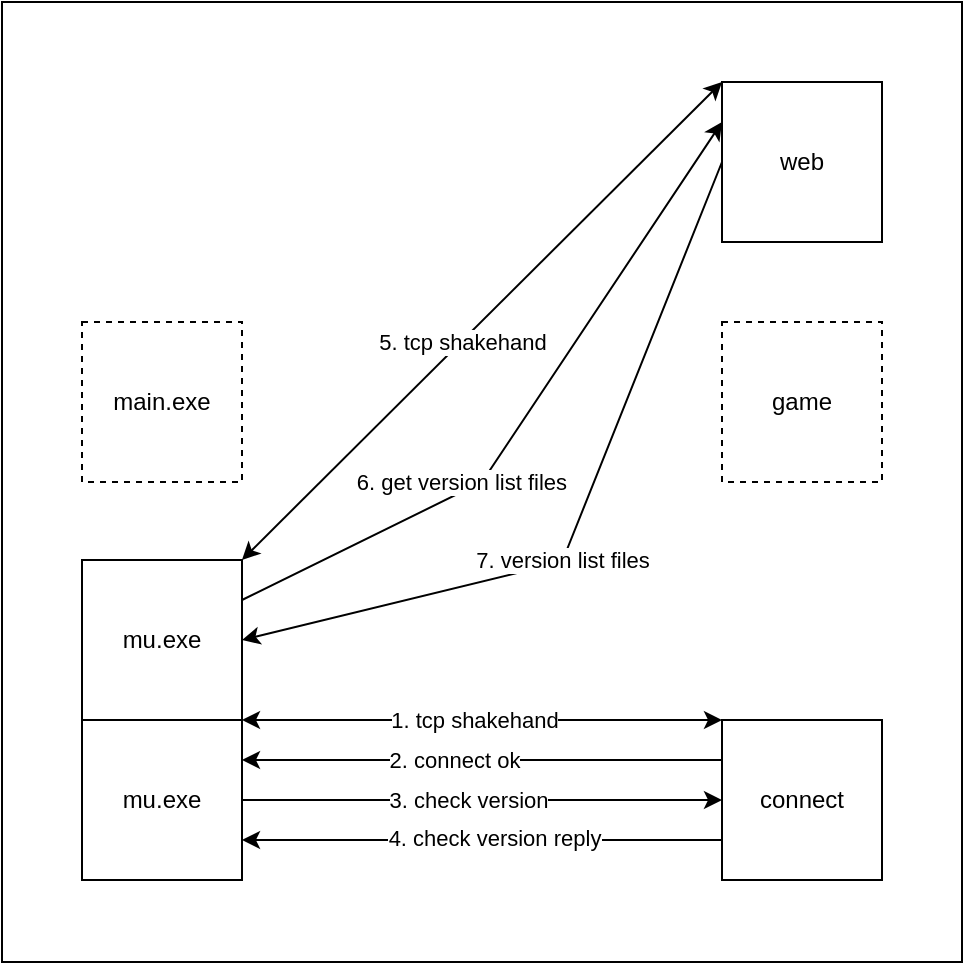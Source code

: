 <mxfile version="27.1.6">
  <diagram name="Page-1" id="WITtfnAgPVDHNS4GOBQX">
    <mxGraphModel dx="946" dy="618" grid="1" gridSize="10" guides="1" tooltips="1" connect="1" arrows="1" fold="1" page="1" pageScale="1" pageWidth="1169" pageHeight="827" math="0" shadow="0">
      <root>
        <mxCell id="0" />
        <mxCell id="1" parent="0" />
        <mxCell id="JrDaC00FrmPBsRdlhlgr-1" value="" style="rounded=0;whiteSpace=wrap;html=1;" vertex="1" parent="1">
          <mxGeometry x="320" y="120" width="480" height="480" as="geometry" />
        </mxCell>
        <mxCell id="PozmXMXPJ5b0qZ2kiajs-4" value="game" style="rounded=0;whiteSpace=wrap;html=1;dashed=1;" parent="1" vertex="1">
          <mxGeometry x="680" y="280" width="80" height="80" as="geometry" />
        </mxCell>
        <mxCell id="PozmXMXPJ5b0qZ2kiajs-5" value="" style="endArrow=classic;html=1;rounded=0;exitX=1;exitY=0.5;exitDx=0;exitDy=0;entryX=0;entryY=0.5;entryDx=0;entryDy=0;" parent="1" source="PozmXMXPJ5b0qZ2kiajs-14" target="PozmXMXPJ5b0qZ2kiajs-15" edge="1">
          <mxGeometry width="50" height="50" relative="1" as="geometry">
            <mxPoint x="330" y="358.5" as="sourcePoint" />
            <mxPoint x="620.5" y="359" as="targetPoint" />
          </mxGeometry>
        </mxCell>
        <mxCell id="PozmXMXPJ5b0qZ2kiajs-8" value="3. check version" style="edgeLabel;html=1;align=center;verticalAlign=middle;resizable=0;points=[];" parent="PozmXMXPJ5b0qZ2kiajs-5" vertex="1" connectable="0">
          <mxGeometry x="-0.192" y="3" relative="1" as="geometry">
            <mxPoint x="16" y="3" as="offset" />
          </mxGeometry>
        </mxCell>
        <mxCell id="PozmXMXPJ5b0qZ2kiajs-6" value="" style="endArrow=classic;startArrow=classic;html=1;rounded=0;exitX=1;exitY=0;exitDx=0;exitDy=0;entryX=0;entryY=0;entryDx=0;entryDy=0;" parent="1" source="PozmXMXPJ5b0qZ2kiajs-14" target="PozmXMXPJ5b0qZ2kiajs-15" edge="1">
          <mxGeometry width="50" height="50" relative="1" as="geometry">
            <mxPoint x="320" y="389" as="sourcePoint" />
            <mxPoint x="640" y="389" as="targetPoint" />
          </mxGeometry>
        </mxCell>
        <mxCell id="PozmXMXPJ5b0qZ2kiajs-7" value="1. tcp shakehand" style="edgeLabel;html=1;align=center;verticalAlign=middle;resizable=0;points=[];" parent="PozmXMXPJ5b0qZ2kiajs-6" vertex="1" connectable="0">
          <mxGeometry x="-0.092" y="-1" relative="1" as="geometry">
            <mxPoint x="7" y="-1" as="offset" />
          </mxGeometry>
        </mxCell>
        <mxCell id="PozmXMXPJ5b0qZ2kiajs-11" value="" style="endArrow=classic;html=1;rounded=0;entryX=1;entryY=0.25;entryDx=0;entryDy=0;exitX=0;exitY=0.25;exitDx=0;exitDy=0;" parent="1" source="PozmXMXPJ5b0qZ2kiajs-15" target="PozmXMXPJ5b0qZ2kiajs-14" edge="1">
          <mxGeometry width="50" height="50" relative="1" as="geometry">
            <mxPoint x="750" y="489" as="sourcePoint" />
            <mxPoint x="450" y="489" as="targetPoint" />
          </mxGeometry>
        </mxCell>
        <mxCell id="PozmXMXPJ5b0qZ2kiajs-12" value="2. connect ok" style="edgeLabel;html=1;align=center;verticalAlign=middle;resizable=0;points=[];" parent="PozmXMXPJ5b0qZ2kiajs-11" vertex="1" connectable="0">
          <mxGeometry x="-0.255" y="1" relative="1" as="geometry">
            <mxPoint x="-45" y="-1" as="offset" />
          </mxGeometry>
        </mxCell>
        <mxCell id="PozmXMXPJ5b0qZ2kiajs-14" value="mu.exe" style="rounded=0;whiteSpace=wrap;html=1;" parent="1" vertex="1">
          <mxGeometry x="360" y="479" width="80" height="80" as="geometry" />
        </mxCell>
        <mxCell id="PozmXMXPJ5b0qZ2kiajs-15" value="connect" style="rounded=0;whiteSpace=wrap;html=1;" parent="1" vertex="1">
          <mxGeometry x="680" y="479" width="80" height="80" as="geometry" />
        </mxCell>
        <mxCell id="PozmXMXPJ5b0qZ2kiajs-18" value="" style="endArrow=classic;html=1;rounded=0;entryX=1;entryY=0.75;entryDx=0;entryDy=0;exitX=0;exitY=0.75;exitDx=0;exitDy=0;" parent="1" source="PozmXMXPJ5b0qZ2kiajs-15" target="PozmXMXPJ5b0qZ2kiajs-14" edge="1">
          <mxGeometry width="50" height="50" relative="1" as="geometry">
            <mxPoint x="700" y="579" as="sourcePoint" />
            <mxPoint x="460" y="579" as="targetPoint" />
          </mxGeometry>
        </mxCell>
        <mxCell id="PozmXMXPJ5b0qZ2kiajs-19" value="4. check version reply" style="edgeLabel;html=1;align=center;verticalAlign=middle;resizable=0;points=[];" parent="PozmXMXPJ5b0qZ2kiajs-18" vertex="1" connectable="0">
          <mxGeometry x="-0.255" y="1" relative="1" as="geometry">
            <mxPoint x="-25" y="-2" as="offset" />
          </mxGeometry>
        </mxCell>
        <mxCell id="PozmXMXPJ5b0qZ2kiajs-20" value="web" style="rounded=0;whiteSpace=wrap;html=1;" parent="1" vertex="1">
          <mxGeometry x="680" y="160" width="80" height="80" as="geometry" />
        </mxCell>
        <mxCell id="PozmXMXPJ5b0qZ2kiajs-21" value="" style="endArrow=classic;html=1;rounded=0;entryX=0;entryY=0.25;entryDx=0;entryDy=0;exitX=1;exitY=0.25;exitDx=0;exitDy=0;" parent="1" source="FQe3_mluSZWBl-QkyNJ9-9" target="PozmXMXPJ5b0qZ2kiajs-20" edge="1">
          <mxGeometry width="50" height="50" relative="1" as="geometry">
            <mxPoint x="490" y="329" as="sourcePoint" />
            <mxPoint x="690" y="549" as="targetPoint" />
            <Array as="points">
              <mxPoint x="560" y="360" />
            </Array>
          </mxGeometry>
        </mxCell>
        <mxCell id="PozmXMXPJ5b0qZ2kiajs-22" value="6. get version list files&amp;nbsp;" style="edgeLabel;html=1;align=center;verticalAlign=middle;resizable=0;points=[];" parent="PozmXMXPJ5b0qZ2kiajs-21" vertex="1" connectable="0">
          <mxGeometry x="-0.061" y="-4" relative="1" as="geometry">
            <mxPoint x="-30" y="23" as="offset" />
          </mxGeometry>
        </mxCell>
        <mxCell id="PozmXMXPJ5b0qZ2kiajs-23" value="" style="endArrow=classic;html=1;rounded=0;exitX=0;exitY=0.5;exitDx=0;exitDy=0;entryX=1;entryY=0.5;entryDx=0;entryDy=0;" parent="1" source="PozmXMXPJ5b0qZ2kiajs-20" target="FQe3_mluSZWBl-QkyNJ9-9" edge="1">
          <mxGeometry width="50" height="50" relative="1" as="geometry">
            <mxPoint x="640" y="599" as="sourcePoint" />
            <mxPoint x="470" y="409" as="targetPoint" />
            <Array as="points">
              <mxPoint x="600" y="400" />
            </Array>
          </mxGeometry>
        </mxCell>
        <mxCell id="PozmXMXPJ5b0qZ2kiajs-24" value="7. version list files" style="edgeLabel;html=1;align=center;verticalAlign=middle;resizable=0;points=[];" parent="PozmXMXPJ5b0qZ2kiajs-23" vertex="1" connectable="0">
          <mxGeometry x="-0.116" relative="1" as="geometry">
            <mxPoint x="-18" y="43" as="offset" />
          </mxGeometry>
        </mxCell>
        <mxCell id="FQe3_mluSZWBl-QkyNJ9-8" value="main.exe" style="rounded=0;whiteSpace=wrap;html=1;dashed=1;" parent="1" vertex="1">
          <mxGeometry x="360" y="280" width="80" height="80" as="geometry" />
        </mxCell>
        <mxCell id="FQe3_mluSZWBl-QkyNJ9-9" value="mu.exe" style="rounded=0;whiteSpace=wrap;html=1;" parent="1" vertex="1">
          <mxGeometry x="360" y="399" width="80" height="80" as="geometry" />
        </mxCell>
        <mxCell id="rTORk0AqHHRr6BOf4hB1-1" value="" style="endArrow=classic;startArrow=classic;html=1;rounded=0;exitX=1;exitY=0;exitDx=0;exitDy=0;entryX=0;entryY=0;entryDx=0;entryDy=0;" parent="1" source="FQe3_mluSZWBl-QkyNJ9-9" target="PozmXMXPJ5b0qZ2kiajs-20" edge="1">
          <mxGeometry width="50" height="50" relative="1" as="geometry">
            <mxPoint x="450" y="349" as="sourcePoint" />
            <mxPoint x="690" y="349" as="targetPoint" />
            <Array as="points" />
          </mxGeometry>
        </mxCell>
        <mxCell id="rTORk0AqHHRr6BOf4hB1-2" value="5. tcp shakehand" style="edgeLabel;html=1;align=center;verticalAlign=middle;resizable=0;points=[];" parent="rTORk0AqHHRr6BOf4hB1-1" vertex="1" connectable="0">
          <mxGeometry x="-0.092" y="-1" relative="1" as="geometry">
            <mxPoint y="-1" as="offset" />
          </mxGeometry>
        </mxCell>
      </root>
    </mxGraphModel>
  </diagram>
</mxfile>
